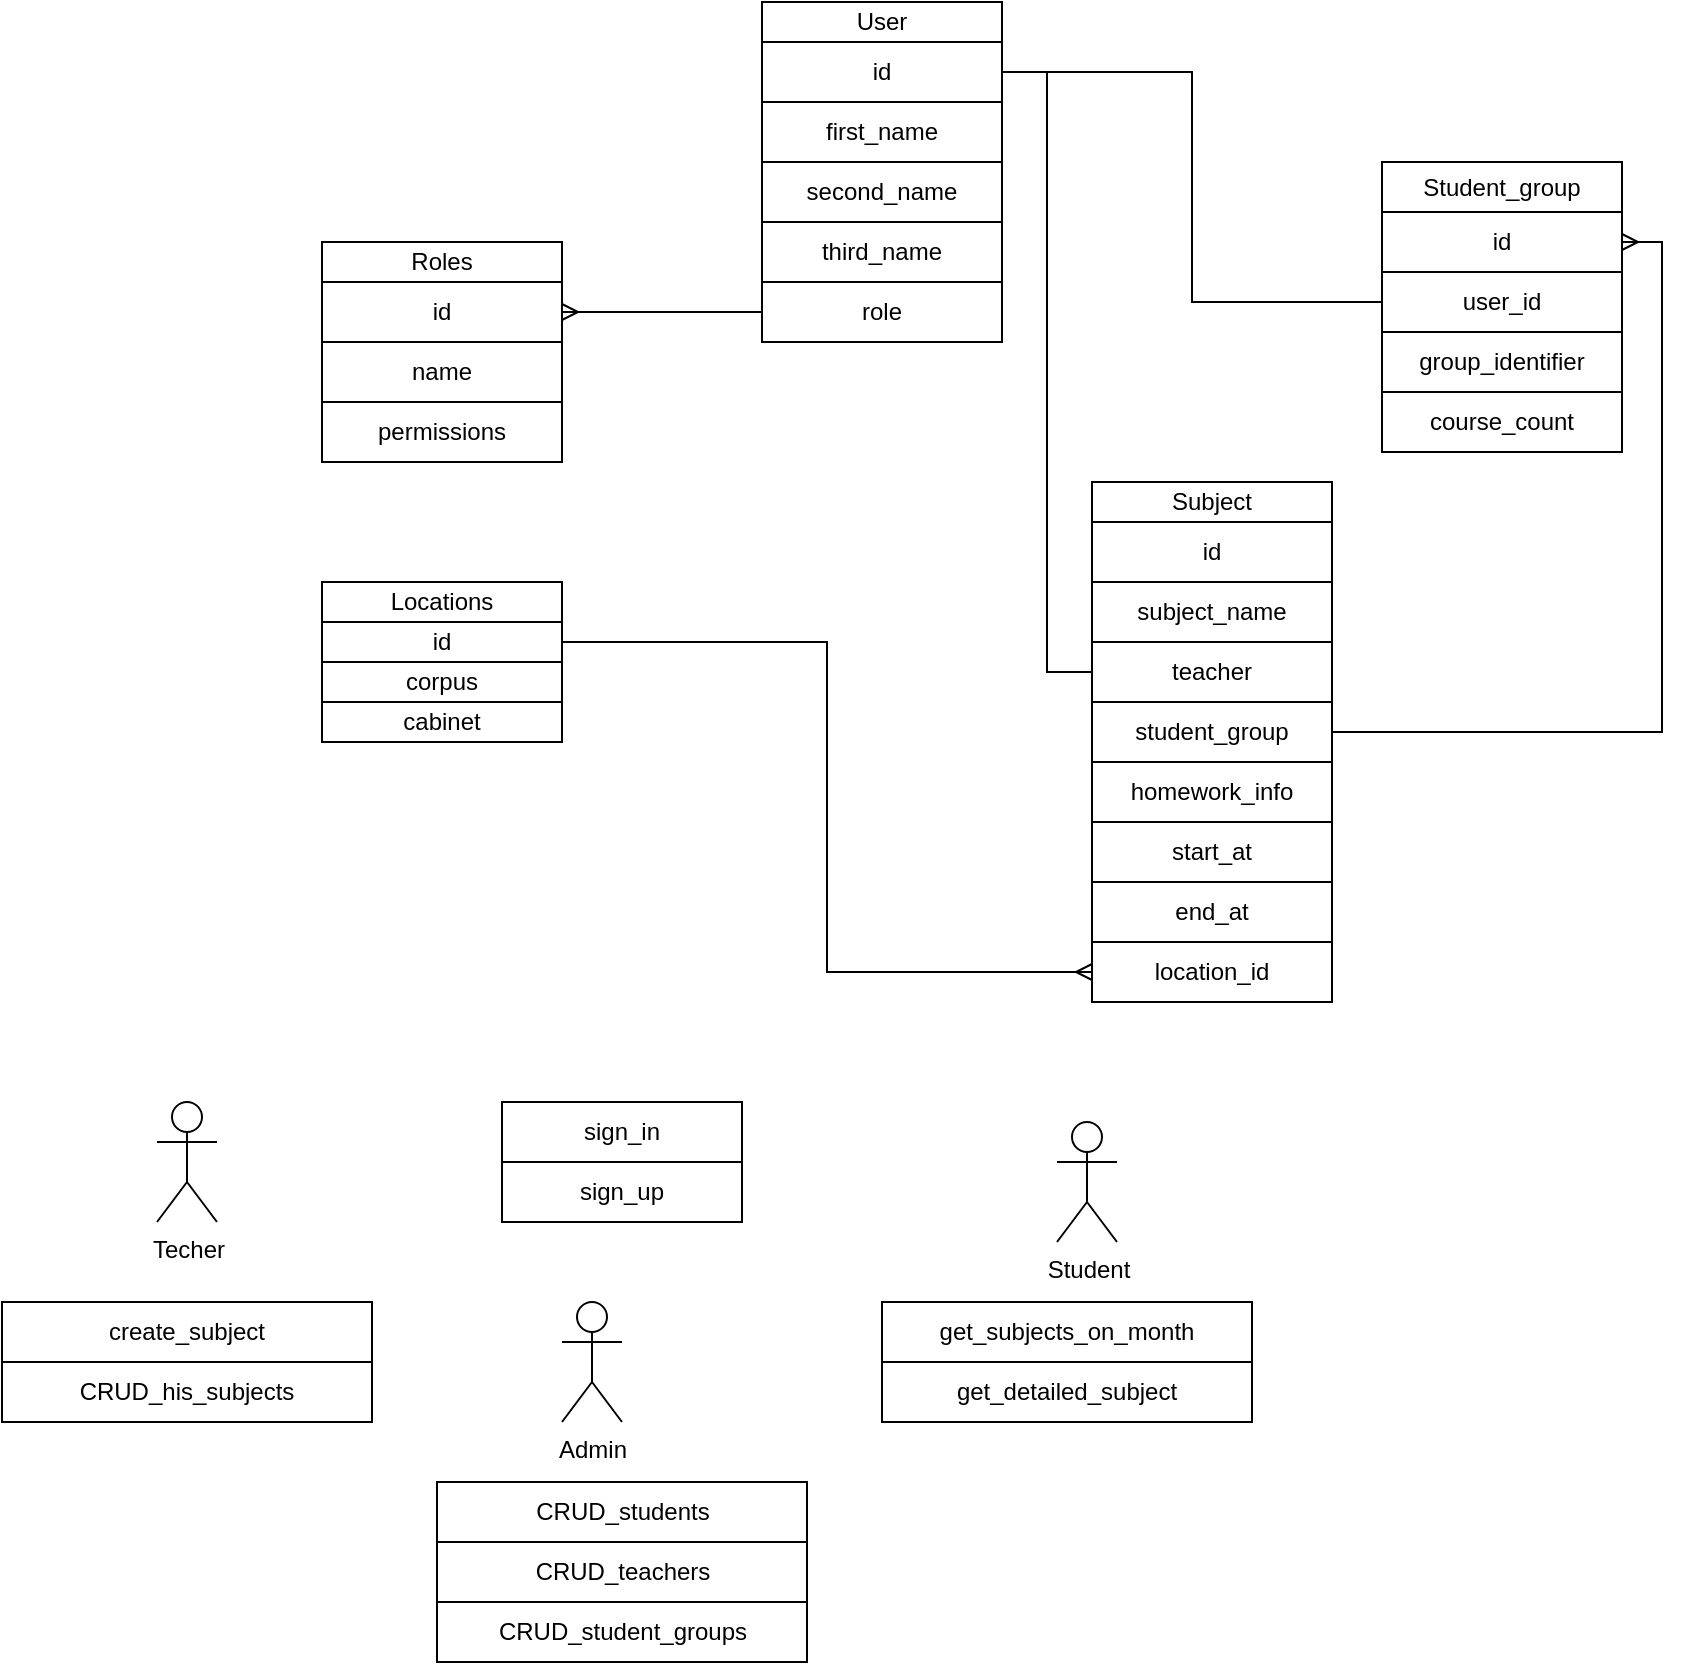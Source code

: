 <mxfile version="21.1.5" type="github">
  <diagram name="Page-1" id="Xy1gOWUjBvKfhaWI0y1S">
    <mxGraphModel dx="2284" dy="806" grid="1" gridSize="10" guides="1" tooltips="1" connect="1" arrows="1" fold="1" page="1" pageScale="1" pageWidth="850" pageHeight="1100" math="0" shadow="0">
      <root>
        <mxCell id="0" />
        <mxCell id="1" parent="0" />
        <mxCell id="m0ycO0D3E9G1RjMYf2ak-1" value="User" style="rounded=0;whiteSpace=wrap;html=1;" vertex="1" parent="1">
          <mxGeometry x="260" y="310" width="120" height="20" as="geometry" />
        </mxCell>
        <mxCell id="m0ycO0D3E9G1RjMYf2ak-9" style="edgeStyle=orthogonalEdgeStyle;rounded=0;orthogonalLoop=1;jettySize=auto;html=1;exitX=0;exitY=0.5;exitDx=0;exitDy=0;entryX=1;entryY=0.5;entryDx=0;entryDy=0;endArrow=ERmany;endFill=0;" edge="1" parent="1" source="m0ycO0D3E9G1RjMYf2ak-2" target="m0ycO0D3E9G1RjMYf2ak-4">
          <mxGeometry relative="1" as="geometry" />
        </mxCell>
        <mxCell id="m0ycO0D3E9G1RjMYf2ak-2" value="role" style="rounded=0;whiteSpace=wrap;html=1;" vertex="1" parent="1">
          <mxGeometry x="260" y="450" width="120" height="30" as="geometry" />
        </mxCell>
        <mxCell id="m0ycO0D3E9G1RjMYf2ak-3" value="Roles" style="rounded=0;whiteSpace=wrap;html=1;" vertex="1" parent="1">
          <mxGeometry x="40" y="430" width="120" height="20" as="geometry" />
        </mxCell>
        <mxCell id="m0ycO0D3E9G1RjMYf2ak-4" value="id" style="rounded=0;whiteSpace=wrap;html=1;" vertex="1" parent="1">
          <mxGeometry x="40" y="450" width="120" height="30" as="geometry" />
        </mxCell>
        <mxCell id="m0ycO0D3E9G1RjMYf2ak-5" value="name" style="rounded=0;whiteSpace=wrap;html=1;" vertex="1" parent="1">
          <mxGeometry x="40" y="480" width="120" height="30" as="geometry" />
        </mxCell>
        <mxCell id="m0ycO0D3E9G1RjMYf2ak-6" value="permissions" style="rounded=0;whiteSpace=wrap;html=1;" vertex="1" parent="1">
          <mxGeometry x="40" y="510" width="120" height="30" as="geometry" />
        </mxCell>
        <mxCell id="m0ycO0D3E9G1RjMYf2ak-18" style="edgeStyle=orthogonalEdgeStyle;rounded=0;orthogonalLoop=1;jettySize=auto;html=1;exitX=1;exitY=0.5;exitDx=0;exitDy=0;entryX=0;entryY=0.5;entryDx=0;entryDy=0;endArrow=none;endFill=0;" edge="1" parent="1" source="m0ycO0D3E9G1RjMYf2ak-11" target="m0ycO0D3E9G1RjMYf2ak-17">
          <mxGeometry relative="1" as="geometry" />
        </mxCell>
        <mxCell id="m0ycO0D3E9G1RjMYf2ak-11" value="id" style="rounded=0;whiteSpace=wrap;html=1;" vertex="1" parent="1">
          <mxGeometry x="260" y="330" width="120" height="30" as="geometry" />
        </mxCell>
        <mxCell id="m0ycO0D3E9G1RjMYf2ak-12" value="first_name" style="rounded=0;whiteSpace=wrap;html=1;" vertex="1" parent="1">
          <mxGeometry x="260" y="360" width="120" height="30" as="geometry" />
        </mxCell>
        <mxCell id="m0ycO0D3E9G1RjMYf2ak-13" value="second_name" style="rounded=0;whiteSpace=wrap;html=1;" vertex="1" parent="1">
          <mxGeometry x="260" y="390" width="120" height="30" as="geometry" />
        </mxCell>
        <mxCell id="m0ycO0D3E9G1RjMYf2ak-14" value="third_name" style="rounded=0;whiteSpace=wrap;html=1;" vertex="1" parent="1">
          <mxGeometry x="260" y="420" width="120" height="30" as="geometry" />
        </mxCell>
        <mxCell id="m0ycO0D3E9G1RjMYf2ak-15" value="Student_group" style="rounded=0;whiteSpace=wrap;html=1;" vertex="1" parent="1">
          <mxGeometry x="570" y="390" width="120" height="25" as="geometry" />
        </mxCell>
        <mxCell id="m0ycO0D3E9G1RjMYf2ak-16" value="id" style="rounded=0;whiteSpace=wrap;html=1;" vertex="1" parent="1">
          <mxGeometry x="570" y="415" width="120" height="30" as="geometry" />
        </mxCell>
        <mxCell id="m0ycO0D3E9G1RjMYf2ak-17" value="user_id" style="rounded=0;whiteSpace=wrap;html=1;" vertex="1" parent="1">
          <mxGeometry x="570" y="445" width="120" height="30" as="geometry" />
        </mxCell>
        <mxCell id="m0ycO0D3E9G1RjMYf2ak-19" value="group_identifier" style="rounded=0;whiteSpace=wrap;html=1;" vertex="1" parent="1">
          <mxGeometry x="570" y="475" width="120" height="30" as="geometry" />
        </mxCell>
        <mxCell id="m0ycO0D3E9G1RjMYf2ak-20" value="course_count" style="rounded=0;whiteSpace=wrap;html=1;" vertex="1" parent="1">
          <mxGeometry x="570" y="505" width="120" height="30" as="geometry" />
        </mxCell>
        <mxCell id="m0ycO0D3E9G1RjMYf2ak-21" value="Subject" style="rounded=0;whiteSpace=wrap;html=1;" vertex="1" parent="1">
          <mxGeometry x="425" y="550" width="120" height="20" as="geometry" />
        </mxCell>
        <mxCell id="m0ycO0D3E9G1RjMYf2ak-22" value="id" style="rounded=0;whiteSpace=wrap;html=1;" vertex="1" parent="1">
          <mxGeometry x="425" y="570" width="120" height="30" as="geometry" />
        </mxCell>
        <mxCell id="m0ycO0D3E9G1RjMYf2ak-23" value="subject_name" style="rounded=0;whiteSpace=wrap;html=1;" vertex="1" parent="1">
          <mxGeometry x="425" y="600" width="120" height="30" as="geometry" />
        </mxCell>
        <mxCell id="m0ycO0D3E9G1RjMYf2ak-27" style="edgeStyle=orthogonalEdgeStyle;rounded=0;orthogonalLoop=1;jettySize=auto;html=1;exitX=0;exitY=0.5;exitDx=0;exitDy=0;entryX=1;entryY=0.5;entryDx=0;entryDy=0;endArrow=none;endFill=0;" edge="1" parent="1" source="m0ycO0D3E9G1RjMYf2ak-24" target="m0ycO0D3E9G1RjMYf2ak-11">
          <mxGeometry relative="1" as="geometry" />
        </mxCell>
        <mxCell id="m0ycO0D3E9G1RjMYf2ak-24" value="teacher" style="rounded=0;whiteSpace=wrap;html=1;" vertex="1" parent="1">
          <mxGeometry x="425" y="630" width="120" height="30" as="geometry" />
        </mxCell>
        <mxCell id="m0ycO0D3E9G1RjMYf2ak-28" style="edgeStyle=orthogonalEdgeStyle;rounded=0;orthogonalLoop=1;jettySize=auto;html=1;exitX=1;exitY=0.5;exitDx=0;exitDy=0;entryX=1;entryY=0.5;entryDx=0;entryDy=0;endArrow=ERmany;endFill=0;" edge="1" parent="1" source="m0ycO0D3E9G1RjMYf2ak-25" target="m0ycO0D3E9G1RjMYf2ak-16">
          <mxGeometry relative="1" as="geometry" />
        </mxCell>
        <mxCell id="m0ycO0D3E9G1RjMYf2ak-25" value="student_group" style="rounded=0;whiteSpace=wrap;html=1;" vertex="1" parent="1">
          <mxGeometry x="425" y="660" width="120" height="30" as="geometry" />
        </mxCell>
        <mxCell id="m0ycO0D3E9G1RjMYf2ak-29" value="Admin" style="shape=umlActor;verticalLabelPosition=bottom;verticalAlign=top;html=1;outlineConnect=0;" vertex="1" parent="1">
          <mxGeometry x="160" y="960" width="30" height="60" as="geometry" />
        </mxCell>
        <mxCell id="m0ycO0D3E9G1RjMYf2ak-30" value="Techer" style="shape=umlActor;verticalLabelPosition=bottom;verticalAlign=top;html=1;outlineConnect=0;" vertex="1" parent="1">
          <mxGeometry x="-42.5" y="860" width="30" height="60" as="geometry" />
        </mxCell>
        <mxCell id="m0ycO0D3E9G1RjMYf2ak-32" value="sign_in" style="rounded=0;whiteSpace=wrap;html=1;" vertex="1" parent="1">
          <mxGeometry x="130" y="860" width="120" height="30" as="geometry" />
        </mxCell>
        <mxCell id="m0ycO0D3E9G1RjMYf2ak-33" value="sign_up" style="rounded=0;whiteSpace=wrap;html=1;" vertex="1" parent="1">
          <mxGeometry x="130" y="890" width="120" height="30" as="geometry" />
        </mxCell>
        <mxCell id="m0ycO0D3E9G1RjMYf2ak-35" value="get_subjects_on_month" style="rounded=0;whiteSpace=wrap;html=1;" vertex="1" parent="1">
          <mxGeometry x="320" y="960" width="185" height="30" as="geometry" />
        </mxCell>
        <mxCell id="m0ycO0D3E9G1RjMYf2ak-36" value="get_detailed_subject" style="rounded=0;whiteSpace=wrap;html=1;" vertex="1" parent="1">
          <mxGeometry x="320" y="990" width="185" height="30" as="geometry" />
        </mxCell>
        <mxCell id="m0ycO0D3E9G1RjMYf2ak-37" value="homework_info" style="rounded=0;whiteSpace=wrap;html=1;" vertex="1" parent="1">
          <mxGeometry x="425" y="690" width="120" height="30" as="geometry" />
        </mxCell>
        <mxCell id="m0ycO0D3E9G1RjMYf2ak-39" value="start_at" style="rounded=0;whiteSpace=wrap;html=1;" vertex="1" parent="1">
          <mxGeometry x="425" y="720" width="120" height="30" as="geometry" />
        </mxCell>
        <mxCell id="m0ycO0D3E9G1RjMYf2ak-40" value="end_at" style="rounded=0;whiteSpace=wrap;html=1;" vertex="1" parent="1">
          <mxGeometry x="425" y="750" width="120" height="30" as="geometry" />
        </mxCell>
        <mxCell id="m0ycO0D3E9G1RjMYf2ak-41" value="create_subject" style="rounded=0;whiteSpace=wrap;html=1;" vertex="1" parent="1">
          <mxGeometry x="-120" y="960" width="185" height="30" as="geometry" />
        </mxCell>
        <mxCell id="m0ycO0D3E9G1RjMYf2ak-43" value="CRUD_his_subjects" style="rounded=0;whiteSpace=wrap;html=1;" vertex="1" parent="1">
          <mxGeometry x="-120" y="990" width="185" height="30" as="geometry" />
        </mxCell>
        <mxCell id="m0ycO0D3E9G1RjMYf2ak-46" value="location_id" style="rounded=0;whiteSpace=wrap;html=1;" vertex="1" parent="1">
          <mxGeometry x="425" y="780" width="120" height="30" as="geometry" />
        </mxCell>
        <mxCell id="m0ycO0D3E9G1RjMYf2ak-47" value="Locations" style="rounded=0;whiteSpace=wrap;html=1;" vertex="1" parent="1">
          <mxGeometry x="40" y="600" width="120" height="20" as="geometry" />
        </mxCell>
        <mxCell id="m0ycO0D3E9G1RjMYf2ak-48" value="corpus" style="rounded=0;whiteSpace=wrap;html=1;" vertex="1" parent="1">
          <mxGeometry x="40" y="640" width="120" height="20" as="geometry" />
        </mxCell>
        <mxCell id="m0ycO0D3E9G1RjMYf2ak-49" value="cabinet" style="rounded=0;whiteSpace=wrap;html=1;" vertex="1" parent="1">
          <mxGeometry x="40" y="660" width="120" height="20" as="geometry" />
        </mxCell>
        <mxCell id="m0ycO0D3E9G1RjMYf2ak-51" style="edgeStyle=orthogonalEdgeStyle;rounded=0;orthogonalLoop=1;jettySize=auto;html=1;exitX=1;exitY=0.5;exitDx=0;exitDy=0;entryX=0;entryY=0.5;entryDx=0;entryDy=0;endArrow=ERmany;endFill=0;" edge="1" parent="1" source="m0ycO0D3E9G1RjMYf2ak-50" target="m0ycO0D3E9G1RjMYf2ak-46">
          <mxGeometry relative="1" as="geometry" />
        </mxCell>
        <mxCell id="m0ycO0D3E9G1RjMYf2ak-50" value="id" style="rounded=0;whiteSpace=wrap;html=1;" vertex="1" parent="1">
          <mxGeometry x="40" y="620" width="120" height="20" as="geometry" />
        </mxCell>
        <mxCell id="m0ycO0D3E9G1RjMYf2ak-58" value="Student" style="shape=umlActor;verticalLabelPosition=bottom;verticalAlign=top;html=1;outlineConnect=0;" vertex="1" parent="1">
          <mxGeometry x="407.5" y="870" width="30" height="60" as="geometry" />
        </mxCell>
        <mxCell id="m0ycO0D3E9G1RjMYf2ak-62" value="CRUD_students" style="rounded=0;whiteSpace=wrap;html=1;" vertex="1" parent="1">
          <mxGeometry x="97.5" y="1050" width="185" height="30" as="geometry" />
        </mxCell>
        <mxCell id="m0ycO0D3E9G1RjMYf2ak-63" value="CRUD_teachers" style="rounded=0;whiteSpace=wrap;html=1;" vertex="1" parent="1">
          <mxGeometry x="97.5" y="1080" width="185" height="30" as="geometry" />
        </mxCell>
        <mxCell id="m0ycO0D3E9G1RjMYf2ak-64" value="CRUD_student_groups" style="rounded=0;whiteSpace=wrap;html=1;" vertex="1" parent="1">
          <mxGeometry x="97.5" y="1110" width="185" height="30" as="geometry" />
        </mxCell>
      </root>
    </mxGraphModel>
  </diagram>
</mxfile>
